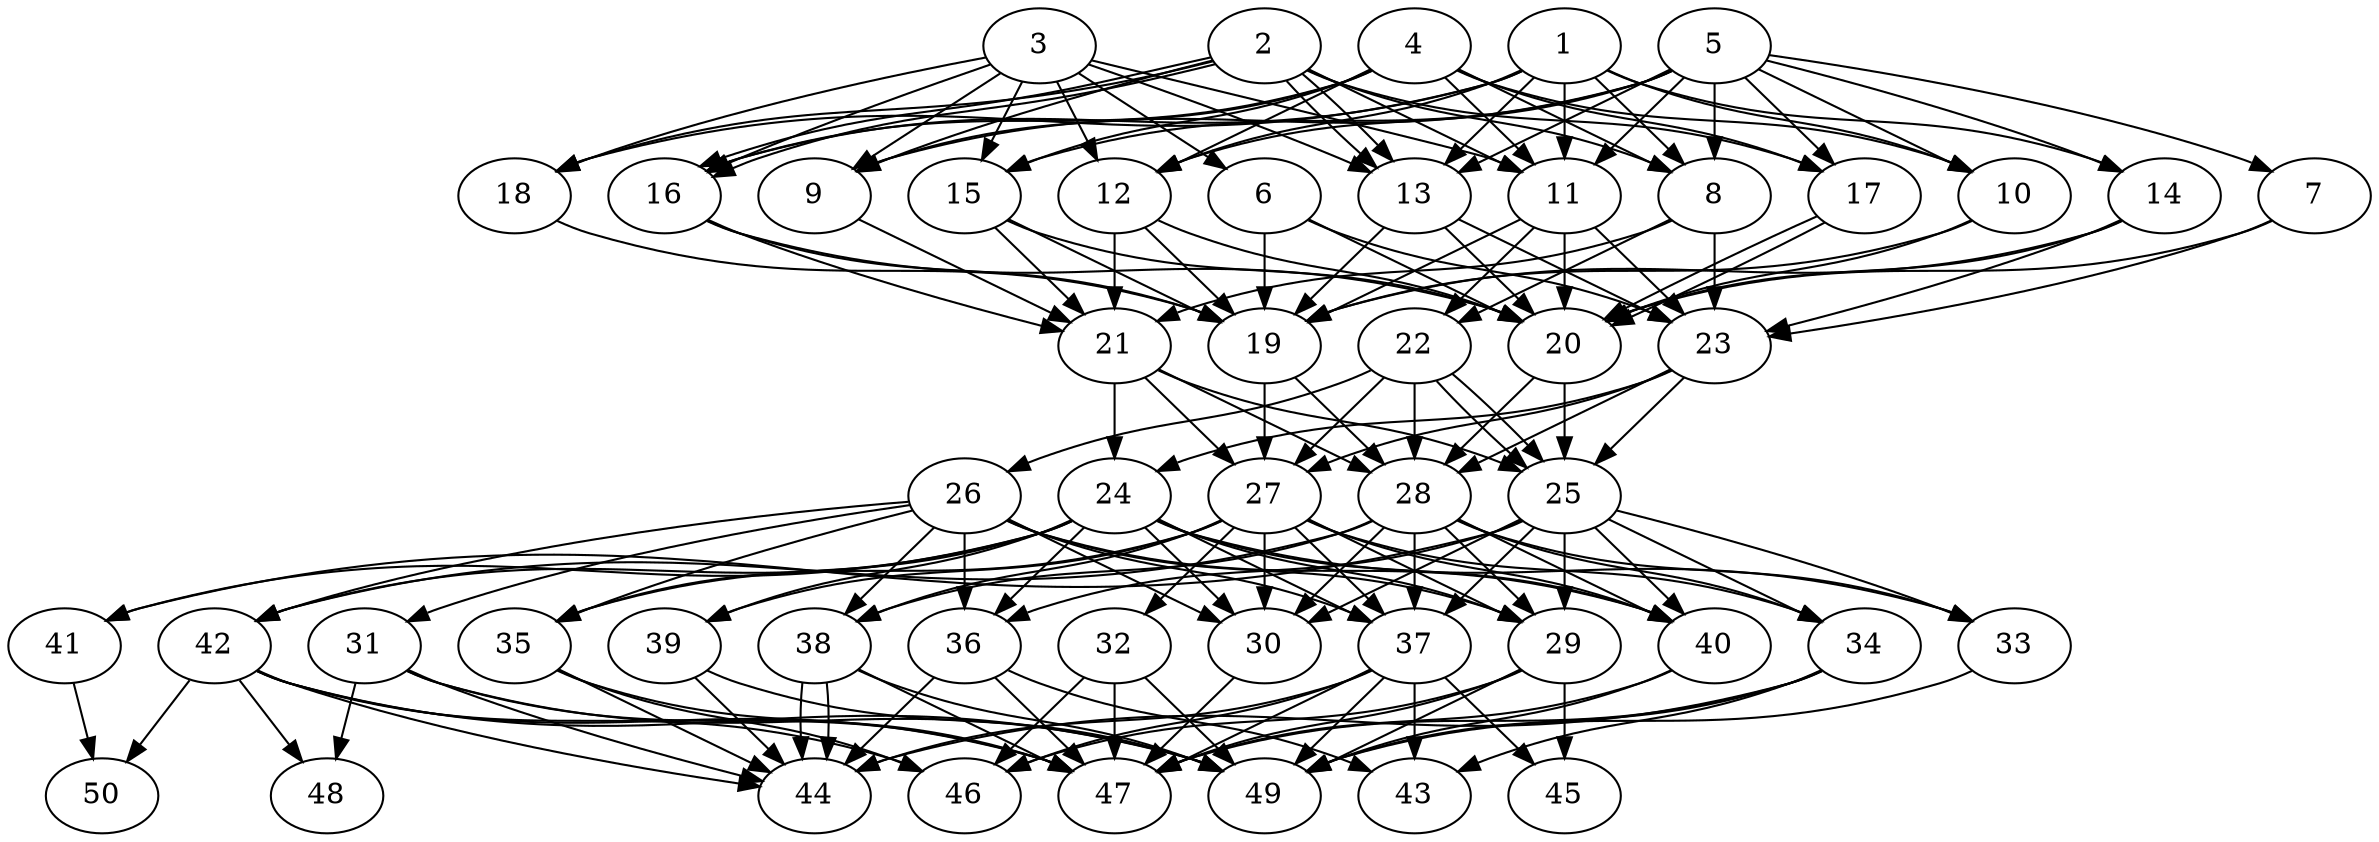 // DAG automatically generated by daggen at Tue Aug  6 16:32:29 2019
// ./daggen --dot -n 50 --ccr 0.3 --fat 0.6 --regular 0.5 --density 0.9 --mindata 5242880 --maxdata 52428800 
digraph G {
  1 [size="126276267", alpha="0.14", expect_size="37882880"] 
  1 -> 8 [size ="37882880"]
  1 -> 10 [size ="37882880"]
  1 -> 11 [size ="37882880"]
  1 -> 12 [size ="37882880"]
  1 -> 13 [size ="37882880"]
  1 -> 14 [size ="37882880"]
  1 -> 16 [size ="37882880"]
  1 -> 18 [size ="37882880"]
  2 [size="97256107", alpha="0.14", expect_size="29176832"] 
  2 -> 8 [size ="29176832"]
  2 -> 9 [size ="29176832"]
  2 -> 11 [size ="29176832"]
  2 -> 13 [size ="29176832"]
  2 -> 13 [size ="29176832"]
  2 -> 16 [size ="29176832"]
  2 -> 16 [size ="29176832"]
  2 -> 17 [size ="29176832"]
  2 -> 18 [size ="29176832"]
  3 [size="161232213", alpha="0.15", expect_size="48369664"] 
  3 -> 6 [size ="48369664"]
  3 -> 9 [size ="48369664"]
  3 -> 11 [size ="48369664"]
  3 -> 12 [size ="48369664"]
  3 -> 13 [size ="48369664"]
  3 -> 15 [size ="48369664"]
  3 -> 16 [size ="48369664"]
  3 -> 18 [size ="48369664"]
  4 [size="49786880", alpha="0.16", expect_size="14936064"] 
  4 -> 8 [size ="14936064"]
  4 -> 9 [size ="14936064"]
  4 -> 10 [size ="14936064"]
  4 -> 11 [size ="14936064"]
  4 -> 12 [size ="14936064"]
  4 -> 15 [size ="14936064"]
  4 -> 16 [size ="14936064"]
  4 -> 17 [size ="14936064"]
  5 [size="173448533", alpha="0.13", expect_size="52034560"] 
  5 -> 7 [size ="52034560"]
  5 -> 8 [size ="52034560"]
  5 -> 9 [size ="52034560"]
  5 -> 10 [size ="52034560"]
  5 -> 11 [size ="52034560"]
  5 -> 12 [size ="52034560"]
  5 -> 13 [size ="52034560"]
  5 -> 14 [size ="52034560"]
  5 -> 15 [size ="52034560"]
  5 -> 17 [size ="52034560"]
  6 [size="98198187", alpha="0.09", expect_size="29459456"] 
  6 -> 19 [size ="29459456"]
  6 -> 20 [size ="29459456"]
  6 -> 23 [size ="29459456"]
  7 [size="87954773", alpha="0.17", expect_size="26386432"] 
  7 -> 20 [size ="26386432"]
  7 -> 23 [size ="26386432"]
  8 [size="31003307", alpha="0.20", expect_size="9300992"] 
  8 -> 21 [size ="9300992"]
  8 -> 22 [size ="9300992"]
  8 -> 23 [size ="9300992"]
  9 [size="168908800", alpha="0.18", expect_size="50672640"] 
  9 -> 21 [size ="50672640"]
  10 [size="27101867", alpha="0.17", expect_size="8130560"] 
  10 -> 19 [size ="8130560"]
  10 -> 20 [size ="8130560"]
  11 [size="135123627", alpha="0.17", expect_size="40537088"] 
  11 -> 19 [size ="40537088"]
  11 -> 20 [size ="40537088"]
  11 -> 22 [size ="40537088"]
  11 -> 23 [size ="40537088"]
  12 [size="90961920", alpha="0.12", expect_size="27288576"] 
  12 -> 19 [size ="27288576"]
  12 -> 20 [size ="27288576"]
  12 -> 21 [size ="27288576"]
  13 [size="44096853", alpha="0.00", expect_size="13229056"] 
  13 -> 19 [size ="13229056"]
  13 -> 20 [size ="13229056"]
  13 -> 23 [size ="13229056"]
  14 [size="158935040", alpha="0.16", expect_size="47680512"] 
  14 -> 19 [size ="47680512"]
  14 -> 20 [size ="47680512"]
  14 -> 23 [size ="47680512"]
  15 [size="126013440", alpha="0.04", expect_size="37804032"] 
  15 -> 19 [size ="37804032"]
  15 -> 20 [size ="37804032"]
  15 -> 21 [size ="37804032"]
  16 [size="67126613", alpha="0.11", expect_size="20137984"] 
  16 -> 19 [size ="20137984"]
  16 -> 20 [size ="20137984"]
  16 -> 21 [size ="20137984"]
  17 [size="138693973", alpha="0.13", expect_size="41608192"] 
  17 -> 20 [size ="41608192"]
  17 -> 20 [size ="41608192"]
  18 [size="112462507", alpha="0.06", expect_size="33738752"] 
  18 -> 19 [size ="33738752"]
  19 [size="111837867", alpha="0.19", expect_size="33551360"] 
  19 -> 27 [size ="33551360"]
  19 -> 28 [size ="33551360"]
  20 [size="93624320", alpha="0.14", expect_size="28087296"] 
  20 -> 25 [size ="28087296"]
  20 -> 28 [size ="28087296"]
  21 [size="70014293", alpha="0.03", expect_size="21004288"] 
  21 -> 24 [size ="21004288"]
  21 -> 25 [size ="21004288"]
  21 -> 27 [size ="21004288"]
  21 -> 28 [size ="21004288"]
  22 [size="45622613", alpha="0.02", expect_size="13686784"] 
  22 -> 25 [size ="13686784"]
  22 -> 25 [size ="13686784"]
  22 -> 26 [size ="13686784"]
  22 -> 27 [size ="13686784"]
  22 -> 28 [size ="13686784"]
  23 [size="139250347", alpha="0.19", expect_size="41775104"] 
  23 -> 24 [size ="41775104"]
  23 -> 25 [size ="41775104"]
  23 -> 27 [size ="41775104"]
  23 -> 28 [size ="41775104"]
  24 [size="142585173", alpha="0.01", expect_size="42775552"] 
  24 -> 29 [size ="42775552"]
  24 -> 30 [size ="42775552"]
  24 -> 33 [size ="42775552"]
  24 -> 35 [size ="42775552"]
  24 -> 36 [size ="42775552"]
  24 -> 37 [size ="42775552"]
  24 -> 39 [size ="42775552"]
  24 -> 40 [size ="42775552"]
  24 -> 41 [size ="42775552"]
  24 -> 42 [size ="42775552"]
  25 [size="107837440", alpha="0.02", expect_size="32351232"] 
  25 -> 29 [size ="32351232"]
  25 -> 30 [size ="32351232"]
  25 -> 33 [size ="32351232"]
  25 -> 34 [size ="32351232"]
  25 -> 36 [size ="32351232"]
  25 -> 37 [size ="32351232"]
  25 -> 40 [size ="32351232"]
  25 -> 41 [size ="32351232"]
  26 [size="138656427", alpha="0.14", expect_size="41596928"] 
  26 -> 29 [size ="41596928"]
  26 -> 30 [size ="41596928"]
  26 -> 31 [size ="41596928"]
  26 -> 35 [size ="41596928"]
  26 -> 36 [size ="41596928"]
  26 -> 37 [size ="41596928"]
  26 -> 38 [size ="41596928"]
  26 -> 40 [size ="41596928"]
  26 -> 42 [size ="41596928"]
  27 [size="66290347", alpha="0.14", expect_size="19887104"] 
  27 -> 29 [size ="19887104"]
  27 -> 30 [size ="19887104"]
  27 -> 32 [size ="19887104"]
  27 -> 34 [size ="19887104"]
  27 -> 35 [size ="19887104"]
  27 -> 37 [size ="19887104"]
  27 -> 38 [size ="19887104"]
  27 -> 39 [size ="19887104"]
  27 -> 40 [size ="19887104"]
  28 [size="164631893", alpha="0.16", expect_size="49389568"] 
  28 -> 29 [size ="49389568"]
  28 -> 30 [size ="49389568"]
  28 -> 33 [size ="49389568"]
  28 -> 34 [size ="49389568"]
  28 -> 37 [size ="49389568"]
  28 -> 38 [size ="49389568"]
  28 -> 40 [size ="49389568"]
  28 -> 42 [size ="49389568"]
  29 [size="51985067", alpha="0.18", expect_size="15595520"] 
  29 -> 45 [size ="15595520"]
  29 -> 46 [size ="15595520"]
  29 -> 47 [size ="15595520"]
  29 -> 49 [size ="15595520"]
  30 [size="44632747", alpha="0.00", expect_size="13389824"] 
  30 -> 47 [size ="13389824"]
  31 [size="155695787", alpha="0.18", expect_size="46708736"] 
  31 -> 44 [size ="46708736"]
  31 -> 47 [size ="46708736"]
  31 -> 48 [size ="46708736"]
  31 -> 49 [size ="46708736"]
  32 [size="22114987", alpha="0.05", expect_size="6634496"] 
  32 -> 46 [size ="6634496"]
  32 -> 47 [size ="6634496"]
  32 -> 49 [size ="6634496"]
  33 [size="38249813", alpha="0.15", expect_size="11474944"] 
  33 -> 49 [size ="11474944"]
  34 [size="33283413", alpha="0.04", expect_size="9985024"] 
  34 -> 43 [size ="9985024"]
  34 -> 44 [size ="9985024"]
  34 -> 47 [size ="9985024"]
  34 -> 49 [size ="9985024"]
  35 [size="39529813", alpha="0.06", expect_size="11858944"] 
  35 -> 44 [size ="11858944"]
  35 -> 46 [size ="11858944"]
  35 -> 47 [size ="11858944"]
  36 [size="55678293", alpha="0.14", expect_size="16703488"] 
  36 -> 43 [size ="16703488"]
  36 -> 44 [size ="16703488"]
  36 -> 47 [size ="16703488"]
  37 [size="162443947", alpha="0.18", expect_size="48733184"] 
  37 -> 43 [size ="48733184"]
  37 -> 44 [size ="48733184"]
  37 -> 45 [size ="48733184"]
  37 -> 46 [size ="48733184"]
  37 -> 47 [size ="48733184"]
  37 -> 49 [size ="48733184"]
  38 [size="115739307", alpha="0.14", expect_size="34721792"] 
  38 -> 44 [size ="34721792"]
  38 -> 44 [size ="34721792"]
  38 -> 47 [size ="34721792"]
  38 -> 49 [size ="34721792"]
  39 [size="86377813", alpha="0.02", expect_size="25913344"] 
  39 -> 44 [size ="25913344"]
  39 -> 49 [size ="25913344"]
  40 [size="68509013", alpha="0.20", expect_size="20552704"] 
  40 -> 47 [size ="20552704"]
  40 -> 49 [size ="20552704"]
  41 [size="71751680", alpha="0.04", expect_size="21525504"] 
  41 -> 50 [size ="21525504"]
  42 [size="56477013", alpha="0.12", expect_size="16943104"] 
  42 -> 44 [size ="16943104"]
  42 -> 46 [size ="16943104"]
  42 -> 47 [size ="16943104"]
  42 -> 48 [size ="16943104"]
  42 -> 49 [size ="16943104"]
  42 -> 50 [size ="16943104"]
  43 [size="96170667", alpha="0.16", expect_size="28851200"] 
  44 [size="60166827", alpha="0.15", expect_size="18050048"] 
  45 [size="89931093", alpha="0.06", expect_size="26979328"] 
  46 [size="136717653", alpha="0.12", expect_size="41015296"] 
  47 [size="92890453", alpha="0.04", expect_size="27867136"] 
  48 [size="79670613", alpha="0.15", expect_size="23901184"] 
  49 [size="34761387", alpha="0.11", expect_size="10428416"] 
  50 [size="52524373", alpha="0.10", expect_size="15757312"] 
}
